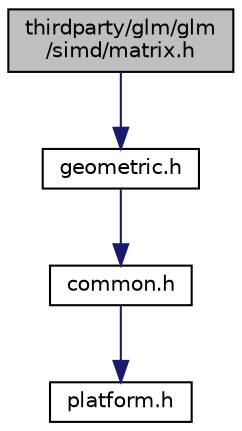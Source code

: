 digraph "thirdparty/glm/glm/simd/matrix.h"
{
  edge [fontname="Helvetica",fontsize="10",labelfontname="Helvetica",labelfontsize="10"];
  node [fontname="Helvetica",fontsize="10",shape=record];
  Node1 [label="thirdparty/glm/glm\l/simd/matrix.h",height=0.2,width=0.4,color="black", fillcolor="grey75", style="filled", fontcolor="black"];
  Node1 -> Node2 [color="midnightblue",fontsize="10",style="solid",fontname="Helvetica"];
  Node2 [label="geometric.h",height=0.2,width=0.4,color="black", fillcolor="white", style="filled",URL="$geometric_8h.html",tooltip="simd "];
  Node2 -> Node3 [color="midnightblue",fontsize="10",style="solid",fontname="Helvetica"];
  Node3 [label="common.h",height=0.2,width=0.4,color="black", fillcolor="white", style="filled",URL="$common_8h.html",tooltip="simd "];
  Node3 -> Node4 [color="midnightblue",fontsize="10",style="solid",fontname="Helvetica"];
  Node4 [label="platform.h",height=0.2,width=0.4,color="black", fillcolor="white", style="filled",URL="$platform_8h.html",tooltip="simd "];
}
